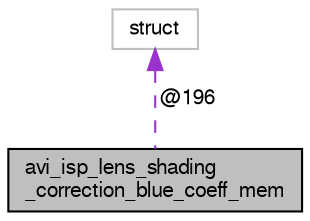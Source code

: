 digraph "avi_isp_lens_shading_correction_blue_coeff_mem"
{
  edge [fontname="FreeSans",fontsize="10",labelfontname="FreeSans",labelfontsize="10"];
  node [fontname="FreeSans",fontsize="10",shape=record];
  Node1 [label="avi_isp_lens_shading\l_correction_blue_coeff_mem",height=0.2,width=0.4,color="black", fillcolor="grey75", style="filled", fontcolor="black"];
  Node2 -> Node1 [dir="back",color="darkorchid3",fontsize="10",style="dashed",label=" @196" ,fontname="FreeSans"];
  Node2 [label="struct",height=0.2,width=0.4,color="grey75", fillcolor="white", style="filled"];
}
